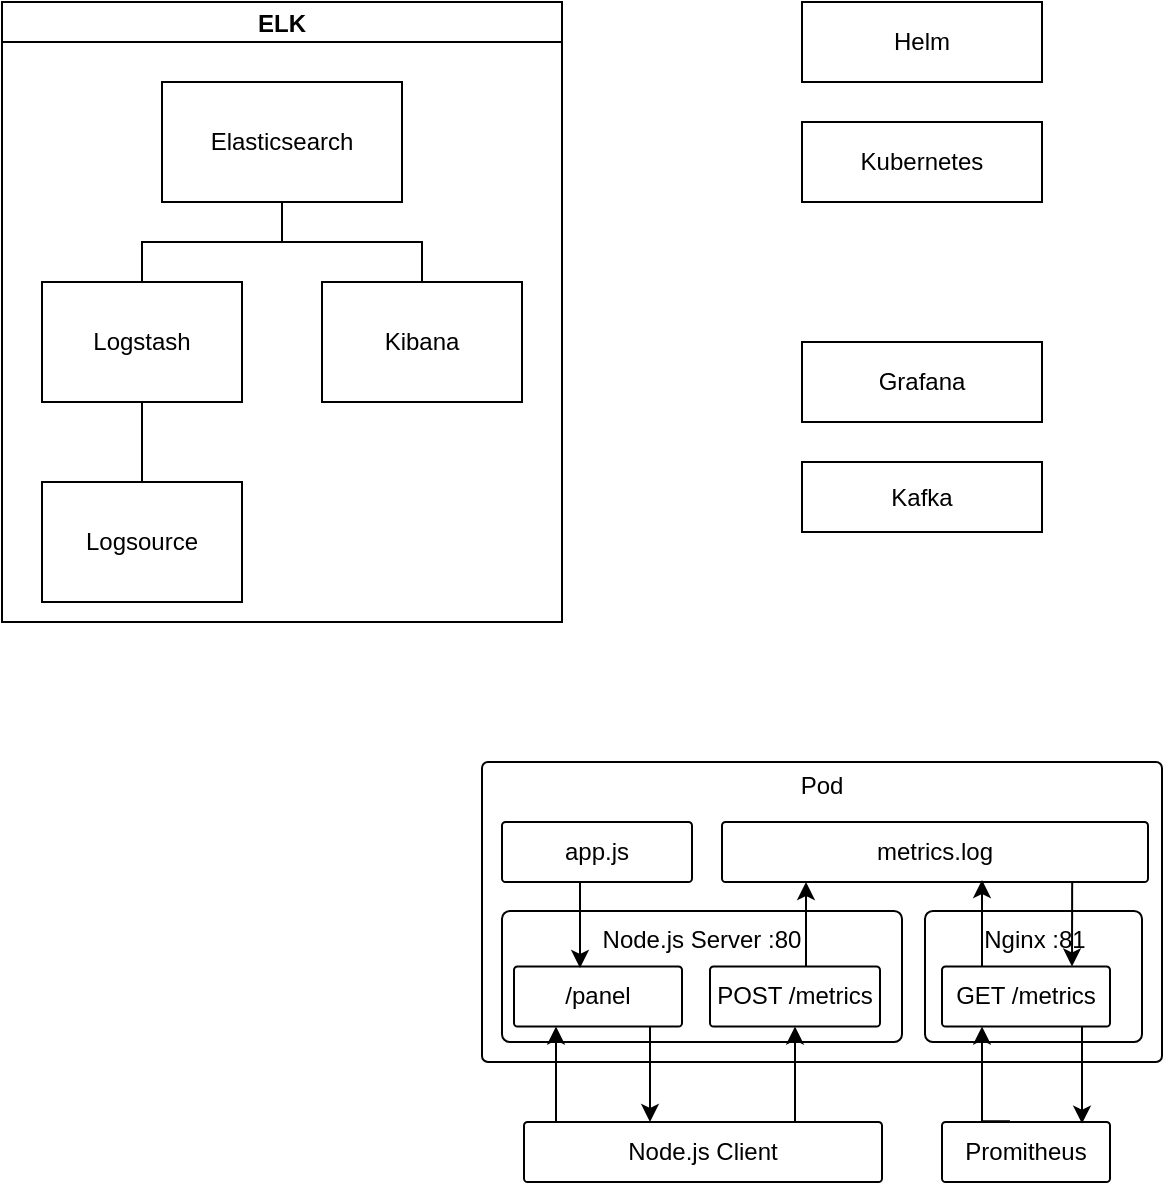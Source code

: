<mxfile version="15.2.9" type="github">
  <diagram id="LjY5orCp5_SFupNx-PLS" name="Page-1">
    <mxGraphModel dx="1426" dy="864" grid="1" gridSize="10" guides="1" tooltips="1" connect="1" arrows="1" fold="1" page="1" pageScale="1" pageWidth="827" pageHeight="1169" math="0" shadow="0">
      <root>
        <mxCell id="0" />
        <mxCell id="1" parent="0" />
        <mxCell id="tvtmCS9aw7XIIvxJIFJg-1" value="ELK" style="swimlane;startSize=20;horizontal=1;containerType=tree;newEdgeStyle={&quot;edgeStyle&quot;:&quot;elbowEdgeStyle&quot;,&quot;startArrow&quot;:&quot;none&quot;,&quot;endArrow&quot;:&quot;none&quot;};" vertex="1" parent="1">
          <mxGeometry x="60" y="60" width="280" height="310" as="geometry">
            <mxRectangle x="80" y="130" width="60" height="20" as="alternateBounds" />
          </mxGeometry>
        </mxCell>
        <mxCell id="tvtmCS9aw7XIIvxJIFJg-2" value="" style="edgeStyle=elbowEdgeStyle;elbow=vertical;startArrow=none;endArrow=none;rounded=0;" edge="1" parent="tvtmCS9aw7XIIvxJIFJg-1" source="tvtmCS9aw7XIIvxJIFJg-4" target="tvtmCS9aw7XIIvxJIFJg-5">
          <mxGeometry relative="1" as="geometry" />
        </mxCell>
        <mxCell id="tvtmCS9aw7XIIvxJIFJg-3" value="" style="edgeStyle=elbowEdgeStyle;elbow=vertical;startArrow=none;endArrow=none;rounded=0;" edge="1" parent="tvtmCS9aw7XIIvxJIFJg-1" source="tvtmCS9aw7XIIvxJIFJg-4" target="tvtmCS9aw7XIIvxJIFJg-6">
          <mxGeometry relative="1" as="geometry" />
        </mxCell>
        <UserObject label="Elasticsearch" treeRoot="1" id="tvtmCS9aw7XIIvxJIFJg-4">
          <mxCell style="whiteSpace=wrap;html=1;align=center;treeFolding=1;treeMoving=1;newEdgeStyle={&quot;edgeStyle&quot;:&quot;elbowEdgeStyle&quot;,&quot;startArrow&quot;:&quot;none&quot;,&quot;endArrow&quot;:&quot;none&quot;};" vertex="1" parent="tvtmCS9aw7XIIvxJIFJg-1">
            <mxGeometry x="80" y="40" width="120" height="60" as="geometry" />
          </mxCell>
        </UserObject>
        <mxCell id="tvtmCS9aw7XIIvxJIFJg-5" value="Logstash" style="whiteSpace=wrap;html=1;align=center;verticalAlign=middle;treeFolding=1;treeMoving=1;newEdgeStyle={&quot;edgeStyle&quot;:&quot;elbowEdgeStyle&quot;,&quot;startArrow&quot;:&quot;none&quot;,&quot;endArrow&quot;:&quot;none&quot;};" vertex="1" parent="tvtmCS9aw7XIIvxJIFJg-1">
          <mxGeometry x="20" y="140" width="100" height="60" as="geometry" />
        </mxCell>
        <mxCell id="tvtmCS9aw7XIIvxJIFJg-6" value="Kibana" style="whiteSpace=wrap;html=1;align=center;verticalAlign=middle;treeFolding=1;treeMoving=1;newEdgeStyle={&quot;edgeStyle&quot;:&quot;elbowEdgeStyle&quot;,&quot;startArrow&quot;:&quot;none&quot;,&quot;endArrow&quot;:&quot;none&quot;};" vertex="1" parent="tvtmCS9aw7XIIvxJIFJg-1">
          <mxGeometry x="160" y="140" width="100" height="60" as="geometry" />
        </mxCell>
        <mxCell id="tvtmCS9aw7XIIvxJIFJg-28" value="" style="edgeStyle=elbowEdgeStyle;elbow=vertical;startArrow=none;endArrow=none;rounded=0;" edge="1" target="tvtmCS9aw7XIIvxJIFJg-29" source="tvtmCS9aw7XIIvxJIFJg-5" parent="tvtmCS9aw7XIIvxJIFJg-1">
          <mxGeometry relative="1" as="geometry">
            <mxPoint x="200" y="160" as="sourcePoint" />
          </mxGeometry>
        </mxCell>
        <mxCell id="tvtmCS9aw7XIIvxJIFJg-29" value="Logsource" style="whiteSpace=wrap;html=1;align=center;verticalAlign=middle;treeFolding=1;treeMoving=1;newEdgeStyle={&quot;edgeStyle&quot;:&quot;elbowEdgeStyle&quot;,&quot;startArrow&quot;:&quot;none&quot;,&quot;endArrow&quot;:&quot;none&quot;};" vertex="1" parent="tvtmCS9aw7XIIvxJIFJg-1">
          <mxGeometry x="20" y="240" width="100" height="60" as="geometry" />
        </mxCell>
        <UserObject label="Grafana" treeRoot="1" id="tvtmCS9aw7XIIvxJIFJg-9">
          <mxCell style="whiteSpace=wrap;html=1;align=center;treeFolding=1;treeMoving=1;newEdgeStyle={&quot;edgeStyle&quot;:&quot;elbowEdgeStyle&quot;,&quot;startArrow&quot;:&quot;none&quot;,&quot;endArrow&quot;:&quot;none&quot;};" vertex="1" parent="1">
            <mxGeometry x="460" y="230" width="120" height="40" as="geometry" />
          </mxCell>
        </UserObject>
        <UserObject label="Kafka" treeRoot="1" id="tvtmCS9aw7XIIvxJIFJg-12">
          <mxCell style="whiteSpace=wrap;html=1;align=center;treeFolding=1;treeMoving=1;newEdgeStyle={&quot;edgeStyle&quot;:&quot;elbowEdgeStyle&quot;,&quot;startArrow&quot;:&quot;none&quot;,&quot;endArrow&quot;:&quot;none&quot;};" vertex="1" parent="1">
            <mxGeometry x="460" y="290" width="120" height="35" as="geometry" />
          </mxCell>
        </UserObject>
        <UserObject label="Kubernetes" treeRoot="1" id="tvtmCS9aw7XIIvxJIFJg-14">
          <mxCell style="whiteSpace=wrap;html=1;align=center;treeFolding=1;treeMoving=1;newEdgeStyle={&quot;edgeStyle&quot;:&quot;elbowEdgeStyle&quot;,&quot;startArrow&quot;:&quot;none&quot;,&quot;endArrow&quot;:&quot;none&quot;};" vertex="1" parent="1">
            <mxGeometry x="460" y="120" width="120" height="40" as="geometry" />
          </mxCell>
        </UserObject>
        <mxCell id="tvtmCS9aw7XIIvxJIFJg-17" value="" style="edgeStyle=orthogonalEdgeStyle;rounded=0;orthogonalLoop=1;jettySize=auto;html=1;" edge="1" parent="1" target="tvtmCS9aw7XIIvxJIFJg-16">
          <mxGeometry relative="1" as="geometry">
            <mxPoint x="750" y="120" as="sourcePoint" />
          </mxGeometry>
        </mxCell>
        <UserObject label="Helm" treeRoot="1" id="tvtmCS9aw7XIIvxJIFJg-30">
          <mxCell style="whiteSpace=wrap;html=1;align=center;treeFolding=1;treeMoving=1;newEdgeStyle={&quot;edgeStyle&quot;:&quot;elbowEdgeStyle&quot;,&quot;startArrow&quot;:&quot;none&quot;,&quot;endArrow&quot;:&quot;none&quot;};" vertex="1" parent="1">
            <mxGeometry x="460" y="60" width="120" height="40" as="geometry" />
          </mxCell>
        </UserObject>
        <mxCell id="tvtmCS9aw7XIIvxJIFJg-47" value="Pod" style="rounded=1;whiteSpace=wrap;html=1;align=center;verticalAlign=top;treeFolding=0;treeMoving=0;noLabel=0;arcSize=2;container=1;recursiveResize=0;spacing=0;spacingLeft=0;" vertex="1" parent="1">
          <mxGeometry x="300" y="440" width="340" height="150" as="geometry">
            <mxRectangle x="300" y="440" width="60" height="20" as="alternateBounds" />
          </mxGeometry>
        </mxCell>
        <mxCell id="tvtmCS9aw7XIIvxJIFJg-48" value="&lt;span&gt;Node.js Server :80&lt;/span&gt;" style="rounded=1;whiteSpace=wrap;html=1;align=center;verticalAlign=top;treeFolding=0;treeMoving=0;noLabel=0;arcSize=6;container=1;recursiveResize=0;" vertex="1" parent="tvtmCS9aw7XIIvxJIFJg-47">
          <mxGeometry x="10" y="74.5" width="200" height="65.5" as="geometry" />
        </mxCell>
        <mxCell id="tvtmCS9aw7XIIvxJIFJg-59" value="/panel" style="rounded=1;whiteSpace=wrap;html=1;align=center;verticalAlign=middle;treeFolding=0;treeMoving=0;noLabel=0;arcSize=6;" vertex="1" parent="tvtmCS9aw7XIIvxJIFJg-48">
          <mxGeometry x="6" y="27.75" width="84" height="30" as="geometry" />
        </mxCell>
        <mxCell id="tvtmCS9aw7XIIvxJIFJg-65" value="POST /metrics" style="rounded=1;whiteSpace=wrap;html=1;align=center;verticalAlign=middle;treeFolding=0;treeMoving=0;noLabel=0;arcSize=6;" vertex="1" parent="tvtmCS9aw7XIIvxJIFJg-48">
          <mxGeometry x="104" y="27.75" width="85" height="30" as="geometry" />
        </mxCell>
        <mxCell id="tvtmCS9aw7XIIvxJIFJg-52" value="metrics.log" style="rounded=1;whiteSpace=wrap;html=1;align=center;verticalAlign=middle;treeFolding=0;treeMoving=0;noLabel=0;arcSize=6;snapToPoint=1;" vertex="1" parent="tvtmCS9aw7XIIvxJIFJg-47">
          <mxGeometry x="120" y="30" width="213" height="30" as="geometry" />
        </mxCell>
        <mxCell id="tvtmCS9aw7XIIvxJIFJg-53" style="edgeStyle=elbowEdgeStyle;rounded=0;orthogonalLoop=1;jettySize=auto;html=1;" edge="1" parent="tvtmCS9aw7XIIvxJIFJg-47" source="tvtmCS9aw7XIIvxJIFJg-65">
          <mxGeometry relative="1" as="geometry">
            <mxPoint x="162" y="60" as="targetPoint" />
          </mxGeometry>
        </mxCell>
        <mxCell id="tvtmCS9aw7XIIvxJIFJg-66" value="&lt;span&gt;Nginx :81&lt;/span&gt;" style="rounded=1;whiteSpace=wrap;html=1;align=center;verticalAlign=top;treeFolding=0;treeMoving=0;noLabel=0;arcSize=6;container=1;recursiveResize=0;" vertex="1" parent="tvtmCS9aw7XIIvxJIFJg-47">
          <mxGeometry x="221.5" y="74.5" width="108.5" height="65.5" as="geometry" />
        </mxCell>
        <mxCell id="tvtmCS9aw7XIIvxJIFJg-68" value="GET /metrics" style="rounded=1;whiteSpace=wrap;html=1;align=center;verticalAlign=middle;treeFolding=0;treeMoving=0;noLabel=0;arcSize=6;" vertex="1" parent="tvtmCS9aw7XIIvxJIFJg-66">
          <mxGeometry x="8.5" y="27.75" width="84" height="30" as="geometry" />
        </mxCell>
        <mxCell id="tvtmCS9aw7XIIvxJIFJg-71" style="rounded=0;orthogonalLoop=1;jettySize=auto;html=1;edgeStyle=elbowEdgeStyle;" edge="1" parent="tvtmCS9aw7XIIvxJIFJg-47" source="tvtmCS9aw7XIIvxJIFJg-68">
          <mxGeometry relative="1" as="geometry">
            <mxPoint x="250" y="59" as="targetPoint" />
          </mxGeometry>
        </mxCell>
        <mxCell id="tvtmCS9aw7XIIvxJIFJg-72" style="edgeStyle=elbowEdgeStyle;rounded=0;orthogonalLoop=1;jettySize=auto;html=1;exitX=0.822;exitY=1;exitDx=0;exitDy=0;exitPerimeter=0;" edge="1" parent="tvtmCS9aw7XIIvxJIFJg-47" source="tvtmCS9aw7XIIvxJIFJg-52" target="tvtmCS9aw7XIIvxJIFJg-68">
          <mxGeometry relative="1" as="geometry">
            <mxPoint x="400" y="80" as="sourcePoint" />
            <mxPoint x="360" y="90" as="targetPoint" />
          </mxGeometry>
        </mxCell>
        <mxCell id="tvtmCS9aw7XIIvxJIFJg-75" style="edgeStyle=elbowEdgeStyle;rounded=0;orthogonalLoop=1;jettySize=auto;html=1;entryX=0.393;entryY=0.025;entryDx=0;entryDy=0;entryPerimeter=0;" edge="1" parent="tvtmCS9aw7XIIvxJIFJg-47" source="tvtmCS9aw7XIIvxJIFJg-74" target="tvtmCS9aw7XIIvxJIFJg-59">
          <mxGeometry relative="1" as="geometry" />
        </mxCell>
        <mxCell id="tvtmCS9aw7XIIvxJIFJg-74" value="app.js" style="rounded=1;whiteSpace=wrap;html=1;align=center;verticalAlign=middle;treeFolding=0;treeMoving=0;noLabel=0;arcSize=6;" vertex="1" parent="tvtmCS9aw7XIIvxJIFJg-47">
          <mxGeometry x="10" y="30" width="95" height="30" as="geometry" />
        </mxCell>
        <mxCell id="tvtmCS9aw7XIIvxJIFJg-69" style="edgeStyle=elbowEdgeStyle;rounded=0;orthogonalLoop=1;jettySize=auto;html=1;exitX=0.405;exitY=-0.013;exitDx=0;exitDy=0;exitPerimeter=0;" edge="1" parent="1" source="tvtmCS9aw7XIIvxJIFJg-55" target="tvtmCS9aw7XIIvxJIFJg-68">
          <mxGeometry relative="1" as="geometry">
            <Array as="points">
              <mxPoint x="550" y="620" />
            </Array>
          </mxGeometry>
        </mxCell>
        <mxCell id="tvtmCS9aw7XIIvxJIFJg-55" value="Promitheus" style="rounded=1;whiteSpace=wrap;html=1;align=center;verticalAlign=middle;treeFolding=0;treeMoving=0;noLabel=0;arcSize=6;snapToPoint=1;" vertex="1" parent="1">
          <mxGeometry x="530" y="620" width="84" height="30" as="geometry" />
        </mxCell>
        <mxCell id="tvtmCS9aw7XIIvxJIFJg-70" style="edgeStyle=elbowEdgeStyle;rounded=0;orthogonalLoop=1;jettySize=auto;html=1;entryX=0.833;entryY=0.027;entryDx=0;entryDy=0;entryPerimeter=0;" edge="1" parent="1" source="tvtmCS9aw7XIIvxJIFJg-68" target="tvtmCS9aw7XIIvxJIFJg-55">
          <mxGeometry relative="1" as="geometry">
            <mxPoint x="670" y="610" as="sourcePoint" />
          </mxGeometry>
        </mxCell>
        <mxCell id="tvtmCS9aw7XIIvxJIFJg-73" style="edgeStyle=elbowEdgeStyle;rounded=0;orthogonalLoop=1;jettySize=auto;html=1;" edge="1" parent="1" source="tvtmCS9aw7XIIvxJIFJg-49" target="tvtmCS9aw7XIIvxJIFJg-65">
          <mxGeometry relative="1" as="geometry">
            <mxPoint x="470" y="630" as="targetPoint" />
          </mxGeometry>
        </mxCell>
        <mxCell id="tvtmCS9aw7XIIvxJIFJg-49" value="Node.js Client" style="rounded=1;whiteSpace=wrap;html=1;align=center;verticalAlign=middle;treeFolding=0;treeMoving=0;noLabel=0;arcSize=6;" vertex="1" parent="1">
          <mxGeometry x="321" y="620" width="179" height="30" as="geometry" />
        </mxCell>
        <mxCell id="tvtmCS9aw7XIIvxJIFJg-51" style="edgeStyle=elbowEdgeStyle;rounded=0;orthogonalLoop=1;jettySize=auto;html=1;entryX=0.25;entryY=1;entryDx=0;entryDy=0;" edge="1" parent="1" source="tvtmCS9aw7XIIvxJIFJg-49" target="tvtmCS9aw7XIIvxJIFJg-59">
          <mxGeometry relative="1" as="geometry">
            <mxPoint x="384" y="602.25" as="targetPoint" />
          </mxGeometry>
        </mxCell>
        <mxCell id="tvtmCS9aw7XIIvxJIFJg-50" style="edgeStyle=elbowEdgeStyle;rounded=0;orthogonalLoop=1;jettySize=auto;html=1;entryX=0.352;entryY=0;entryDx=0;entryDy=0;entryPerimeter=0;" edge="1" parent="1" source="tvtmCS9aw7XIIvxJIFJg-59" target="tvtmCS9aw7XIIvxJIFJg-49">
          <mxGeometry relative="1" as="geometry">
            <mxPoint x="342" y="602.25" as="sourcePoint" />
            <mxPoint x="390" y="620" as="targetPoint" />
          </mxGeometry>
        </mxCell>
      </root>
    </mxGraphModel>
  </diagram>
</mxfile>
